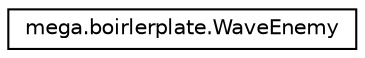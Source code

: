 digraph "Graphical Class Hierarchy"
{
  edge [fontname="Helvetica",fontsize="10",labelfontname="Helvetica",labelfontsize="10"];
  node [fontname="Helvetica",fontsize="10",shape=record];
  rankdir="LR";
  Node0 [label="mega.boirlerplate.WaveEnemy",height=0.2,width=0.4,color="black", fillcolor="white", style="filled",URL="$classmega_1_1boirlerplate_1_1_wave_enemy.html"];
}
